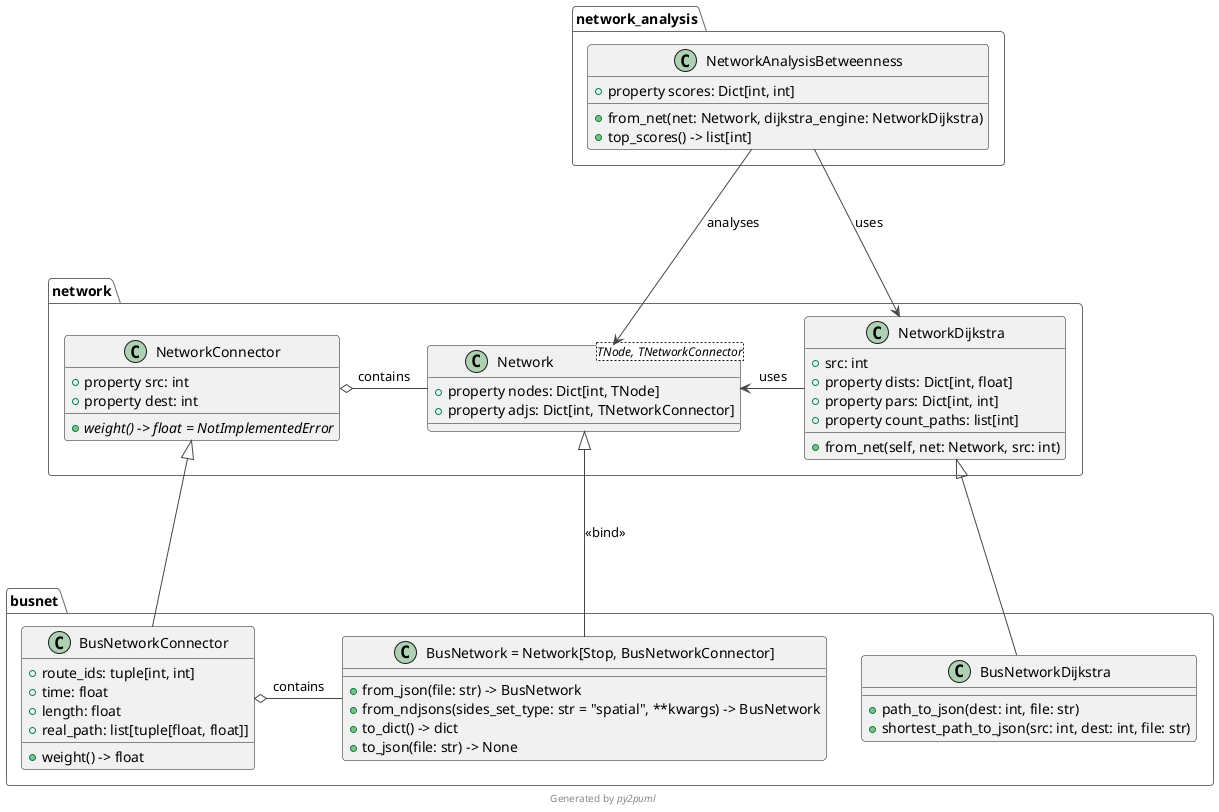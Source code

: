@startuml network
!theme vibrant
!pragma useIntermediatePackages false
skinparam linetype polyline

class network.NetworkConnector {
  +property src: int
  +property dest: int
  +weight() -> float = NotImplementedError {abstract}
}

class network.Network<TNode, TNetworkConnector> {
  +property nodes: Dict[int, TNode]
  +property adjs: Dict[int, TNetworkConnector]
}

class network.NetworkDijkstra {
  +src: int
  +property dists: Dict[int, float]
  +property pars: Dict[int, int]
  +property count_paths: list[int]
  +from_net(self, net: Network, src: int)
}

class network_analysis.NetworkAnalysisBetweenness {
  +property scores: Dict[int, int]
  +from_net(net: Network, dijkstra_engine: NetworkDijkstra)
  +top_scores() -> list[int]
}

class busnet.BusNetworkConnector {
  +route_ids: tuple[int, int]
  +time: float
  +length: float
  +real_path: list[tuple[float, float]]
  +weight() -> float
}

class busnet.BusNetwork as "BusNetwork = Network[Stop, BusNetworkConnector]" {
  +from_json(file: str) -> BusNetwork
  +from_ndjsons(sides_set_type: str = "spatial", **kwargs) -> BusNetwork
  +to_dict() -> dict
  +to_json(file: str) -> None
}

class busnet.BusNetworkDijkstra {
  +path_to_json(dest: int, file: str)
  +shortest_path_to_json(src: int, dest: int, file: str)
}

NetworkConnector o--r- Network: contains
Network <-r- NetworkDijkstra: uses

Network <|--d- BusNetwork : <<bind>>
NetworkConnector <|--d- BusNetworkConnector
NetworkDijkstra <|--d- BusNetworkDijkstra

BusNetworkConnector o--r- BusNetwork: contains

NetworkAnalysisBetweenness --d-> NetworkDijkstra: uses
NetworkAnalysisBetweenness --d-> Network: analyses

footer Generated by //py2puml//
@enduml